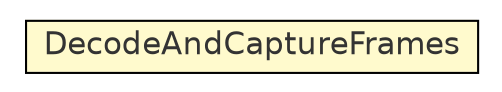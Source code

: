 #!/usr/local/bin/dot
#
# Class diagram 
# Generated by UmlGraph version 4.8 (http://www.spinellis.gr/sw/umlgraph)
#

digraph G {
	edge [fontname="Helvetica",fontsize=10,labelfontname="Helvetica",labelfontsize=10];
	node [fontname="Helvetica",fontsize=10,shape=plaintext];
	rankdir=LR;
	ranksep=1;
	// com.xuggle.xuggler.demos.DecodeAndCaptureFrames
	c25876 [label=<<table border="0" cellborder="1" cellspacing="0" cellpadding="2" port="p" bgcolor="lemonChiffon" href="./DecodeAndCaptureFrames.html">
		<tr><td><table border="0" cellspacing="0" cellpadding="1">
			<tr><td> DecodeAndCaptureFrames </td></tr>
		</table></td></tr>
		</table>>, fontname="Helvetica", fontcolor="grey20", fontsize=15.0];
}

